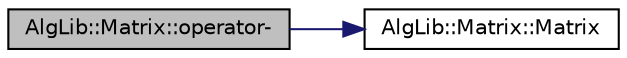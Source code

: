 digraph "AlgLib::Matrix::operator-"
{
  edge [fontname="Helvetica",fontsize="10",labelfontname="Helvetica",labelfontsize="10"];
  node [fontname="Helvetica",fontsize="10",shape=record];
  rankdir="LR";
  Node1 [label="AlgLib::Matrix::operator-",height=0.2,width=0.4,color="black", fillcolor="grey75", style="filled", fontcolor="black"];
  Node1 -> Node2 [color="midnightblue",fontsize="10",style="solid",fontname="Helvetica"];
  Node2 [label="AlgLib::Matrix::Matrix",height=0.2,width=0.4,color="black", fillcolor="white", style="filled",URL="$class_alg_lib_1_1_matrix.html#aa928f1b4f97f3689739fb76f37ea8b32"];
}
